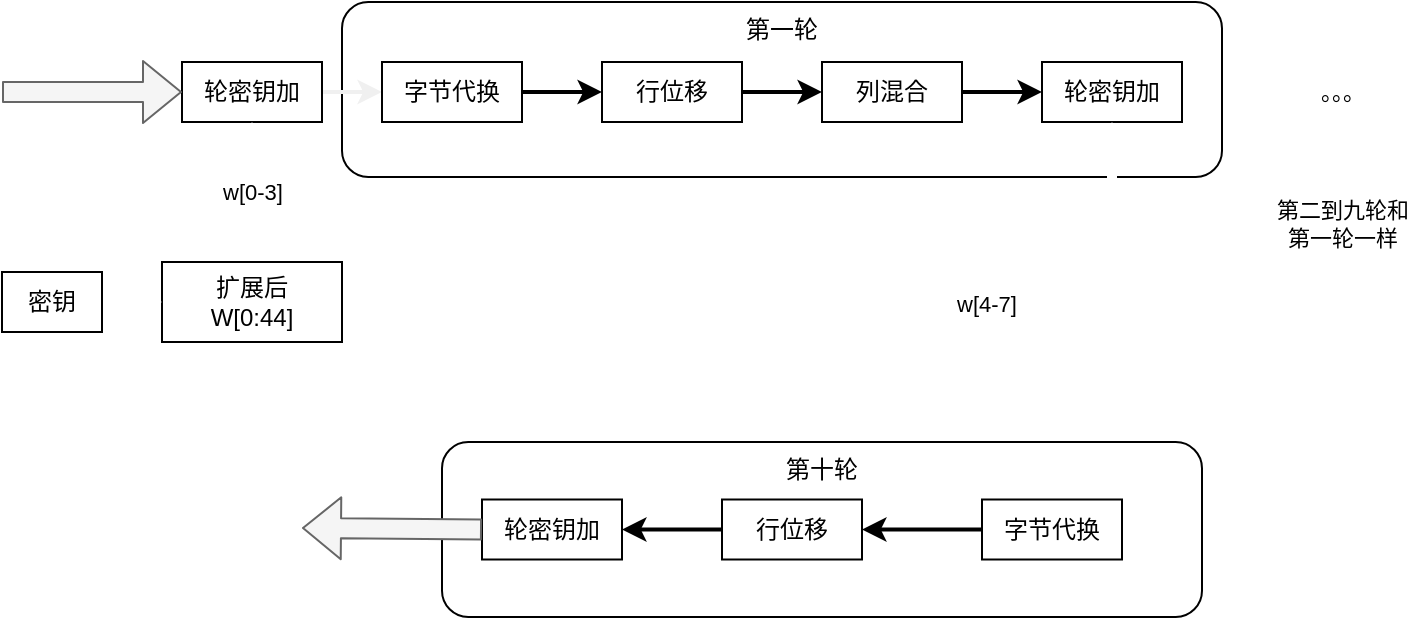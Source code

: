 <mxfile>
    <diagram id="dksqxR6hgYVPmwb-faCl" name="Page-1">
        <mxGraphModel dx="700" dy="366" grid="1" gridSize="10" guides="1" tooltips="1" connect="1" arrows="1" fold="1" page="1" pageScale="1" pageWidth="3300" pageHeight="4681" math="0" shadow="0">
            <root>
                <mxCell id="0"/>
                <mxCell id="1" parent="0"/>
                <mxCell id="18" value="。。。" style="edgeStyle=none;html=1;entryX=1;entryY=0.5;entryDx=0;entryDy=0;strokeWidth=5;strokeColor=#FFFFFF;" edge="1" parent="1" source="11" target="19">
                    <mxGeometry x="-0.65" relative="1" as="geometry">
                        <mxPoint x="800" y="153.75" as="targetPoint"/>
                        <Array as="points">
                            <mxPoint x="770" y="154"/>
                            <mxPoint x="770" y="374"/>
                        </Array>
                        <mxPoint as="offset"/>
                    </mxGeometry>
                </mxCell>
                <mxCell id="28" value="第二到九轮和&lt;br&gt;第一轮一样" style="edgeLabel;html=1;align=center;verticalAlign=middle;resizable=0;points=[];" vertex="1" connectable="0" parent="18">
                    <mxGeometry x="-0.269" relative="1" as="geometry">
                        <mxPoint y="-1" as="offset"/>
                    </mxGeometry>
                </mxCell>
                <mxCell id="11" value="第一轮" style="rounded=1;whiteSpace=wrap;html=1;verticalAlign=top;" vertex="1" parent="1">
                    <mxGeometry x="270" y="110" width="440" height="87.5" as="geometry"/>
                </mxCell>
                <mxCell id="4" value="" style="edgeStyle=none;html=1;strokeWidth=2;strokeColor=#F0F0F0;" edge="1" parent="1" source="2" target="3">
                    <mxGeometry relative="1" as="geometry">
                        <Array as="points">
                            <mxPoint x="280" y="155"/>
                        </Array>
                    </mxGeometry>
                </mxCell>
                <mxCell id="2" value="轮密钥加" style="rounded=0;whiteSpace=wrap;html=1;" vertex="1" parent="1">
                    <mxGeometry x="190" y="140" width="70" height="30" as="geometry"/>
                </mxCell>
                <mxCell id="6" value="" style="edgeStyle=none;html=1;strokeWidth=2;strokeColor=#000000;" edge="1" parent="1" source="3" target="5">
                    <mxGeometry relative="1" as="geometry"/>
                </mxCell>
                <mxCell id="3" value="字节代换" style="rounded=0;whiteSpace=wrap;html=1;verticalAlign=middle;" vertex="1" parent="1">
                    <mxGeometry x="290" y="140" width="70" height="30" as="geometry"/>
                </mxCell>
                <mxCell id="8" value="" style="edgeStyle=none;html=1;strokeWidth=2;strokeColor=#000000;rounded=1;" edge="1" parent="1" source="5" target="7">
                    <mxGeometry relative="1" as="geometry"/>
                </mxCell>
                <mxCell id="5" value="行位移" style="rounded=0;whiteSpace=wrap;html=1;verticalAlign=middle;" vertex="1" parent="1">
                    <mxGeometry x="400" y="140" width="70" height="30" as="geometry"/>
                </mxCell>
                <mxCell id="10" value="" style="edgeStyle=none;html=1;strokeWidth=2;strokeColor=#000000;" edge="1" parent="1" source="7" target="9">
                    <mxGeometry relative="1" as="geometry"/>
                </mxCell>
                <mxCell id="7" value="列混合" style="rounded=0;whiteSpace=wrap;html=1;verticalAlign=middle;" vertex="1" parent="1">
                    <mxGeometry x="510" y="140" width="70" height="30" as="geometry"/>
                </mxCell>
                <mxCell id="9" value="轮密钥加" style="rounded=0;whiteSpace=wrap;html=1;" vertex="1" parent="1">
                    <mxGeometry x="620" y="140" width="70" height="30" as="geometry"/>
                </mxCell>
                <mxCell id="15" style="edgeStyle=none;html=1;entryX=0.5;entryY=1;entryDx=0;entryDy=0;fillColor=#f5f5f5;strokeColor=#FFFFFF;strokeWidth=5;" edge="1" parent="1" source="12" target="9">
                    <mxGeometry relative="1" as="geometry">
                        <mxPoint x="700" y="260" as="targetPoint"/>
                        <Array as="points">
                            <mxPoint x="655" y="260"/>
                        </Array>
                    </mxGeometry>
                </mxCell>
                <mxCell id="16" value="w[4-7]" style="edgeLabel;html=1;align=center;verticalAlign=middle;resizable=0;points=[];" vertex="1" connectable="0" parent="15">
                    <mxGeometry x="0.36" y="-1" relative="1" as="geometry">
                        <mxPoint x="-1" as="offset"/>
                    </mxGeometry>
                </mxCell>
                <mxCell id="17" value="w[0-3]" style="edgeStyle=none;html=1;entryX=0.5;entryY=1;entryDx=0;entryDy=0;strokeWidth=2;strokeColor=#FFFFFF;" edge="1" parent="1" source="12" target="2">
                    <mxGeometry relative="1" as="geometry"/>
                </mxCell>
                <mxCell id="12" value="扩展后&lt;br&gt;W[0:44]" style="rounded=0;whiteSpace=wrap;html=1;" vertex="1" parent="1">
                    <mxGeometry x="180" y="240" width="90" height="40" as="geometry"/>
                </mxCell>
                <mxCell id="14" value="" style="edgeStyle=none;html=1;strokeWidth=2;strokeColor=#FFFFFF;" edge="1" parent="1" source="13" target="12">
                    <mxGeometry relative="1" as="geometry"/>
                </mxCell>
                <mxCell id="13" value="密钥" style="rounded=0;whiteSpace=wrap;html=1;" vertex="1" parent="1">
                    <mxGeometry x="100" y="245" width="50" height="30" as="geometry"/>
                </mxCell>
                <mxCell id="19" value="第十轮" style="rounded=1;whiteSpace=wrap;html=1;verticalAlign=top;" vertex="1" parent="1">
                    <mxGeometry x="320" y="330" width="380" height="87.5" as="geometry"/>
                </mxCell>
                <mxCell id="25" style="edgeStyle=none;html=1;strokeWidth=2;strokeColor=#000000;" edge="1" parent="1" source="20" target="21">
                    <mxGeometry relative="1" as="geometry"/>
                </mxCell>
                <mxCell id="20" value="字节代换" style="rounded=0;whiteSpace=wrap;html=1;verticalAlign=middle;" vertex="1" parent="1">
                    <mxGeometry x="590" y="358.75" width="70" height="30" as="geometry"/>
                </mxCell>
                <mxCell id="27" style="edgeStyle=none;html=1;entryX=1;entryY=0.5;entryDx=0;entryDy=0;strokeWidth=2;strokeColor=#000000;" edge="1" parent="1" source="21" target="22">
                    <mxGeometry relative="1" as="geometry"/>
                </mxCell>
                <mxCell id="21" value="行位移" style="rounded=0;whiteSpace=wrap;html=1;verticalAlign=middle;" vertex="1" parent="1">
                    <mxGeometry x="460" y="358.75" width="70" height="30" as="geometry"/>
                </mxCell>
                <mxCell id="22" value="轮密钥加" style="rounded=0;whiteSpace=wrap;html=1;" vertex="1" parent="1">
                    <mxGeometry x="340" y="358.75" width="70" height="30" as="geometry"/>
                </mxCell>
                <mxCell id="34" value="" style="shape=flexArrow;endArrow=classic;html=1;entryX=0;entryY=0.5;entryDx=0;entryDy=0;labelBackgroundColor=#CC0000;textOpacity=0;fontColor=#FF0000;fillColor=#f5f5f5;strokeColor=#666666;" edge="1" parent="1" target="2">
                    <mxGeometry width="50" height="50" relative="1" as="geometry">
                        <mxPoint x="100" y="155" as="sourcePoint"/>
                        <mxPoint x="160" y="150" as="targetPoint"/>
                    </mxGeometry>
                </mxCell>
                <mxCell id="35" value="" style="shape=flexArrow;endArrow=classic;html=1;exitX=0;exitY=0.5;exitDx=0;exitDy=0;fillColor=#f5f5f5;strokeColor=#666666;" edge="1" parent="1" source="22">
                    <mxGeometry width="50" height="50" relative="1" as="geometry">
                        <mxPoint x="250.0" y="373.04" as="sourcePoint"/>
                        <mxPoint x="250" y="373" as="targetPoint"/>
                    </mxGeometry>
                </mxCell>
            </root>
        </mxGraphModel>
    </diagram>
</mxfile>